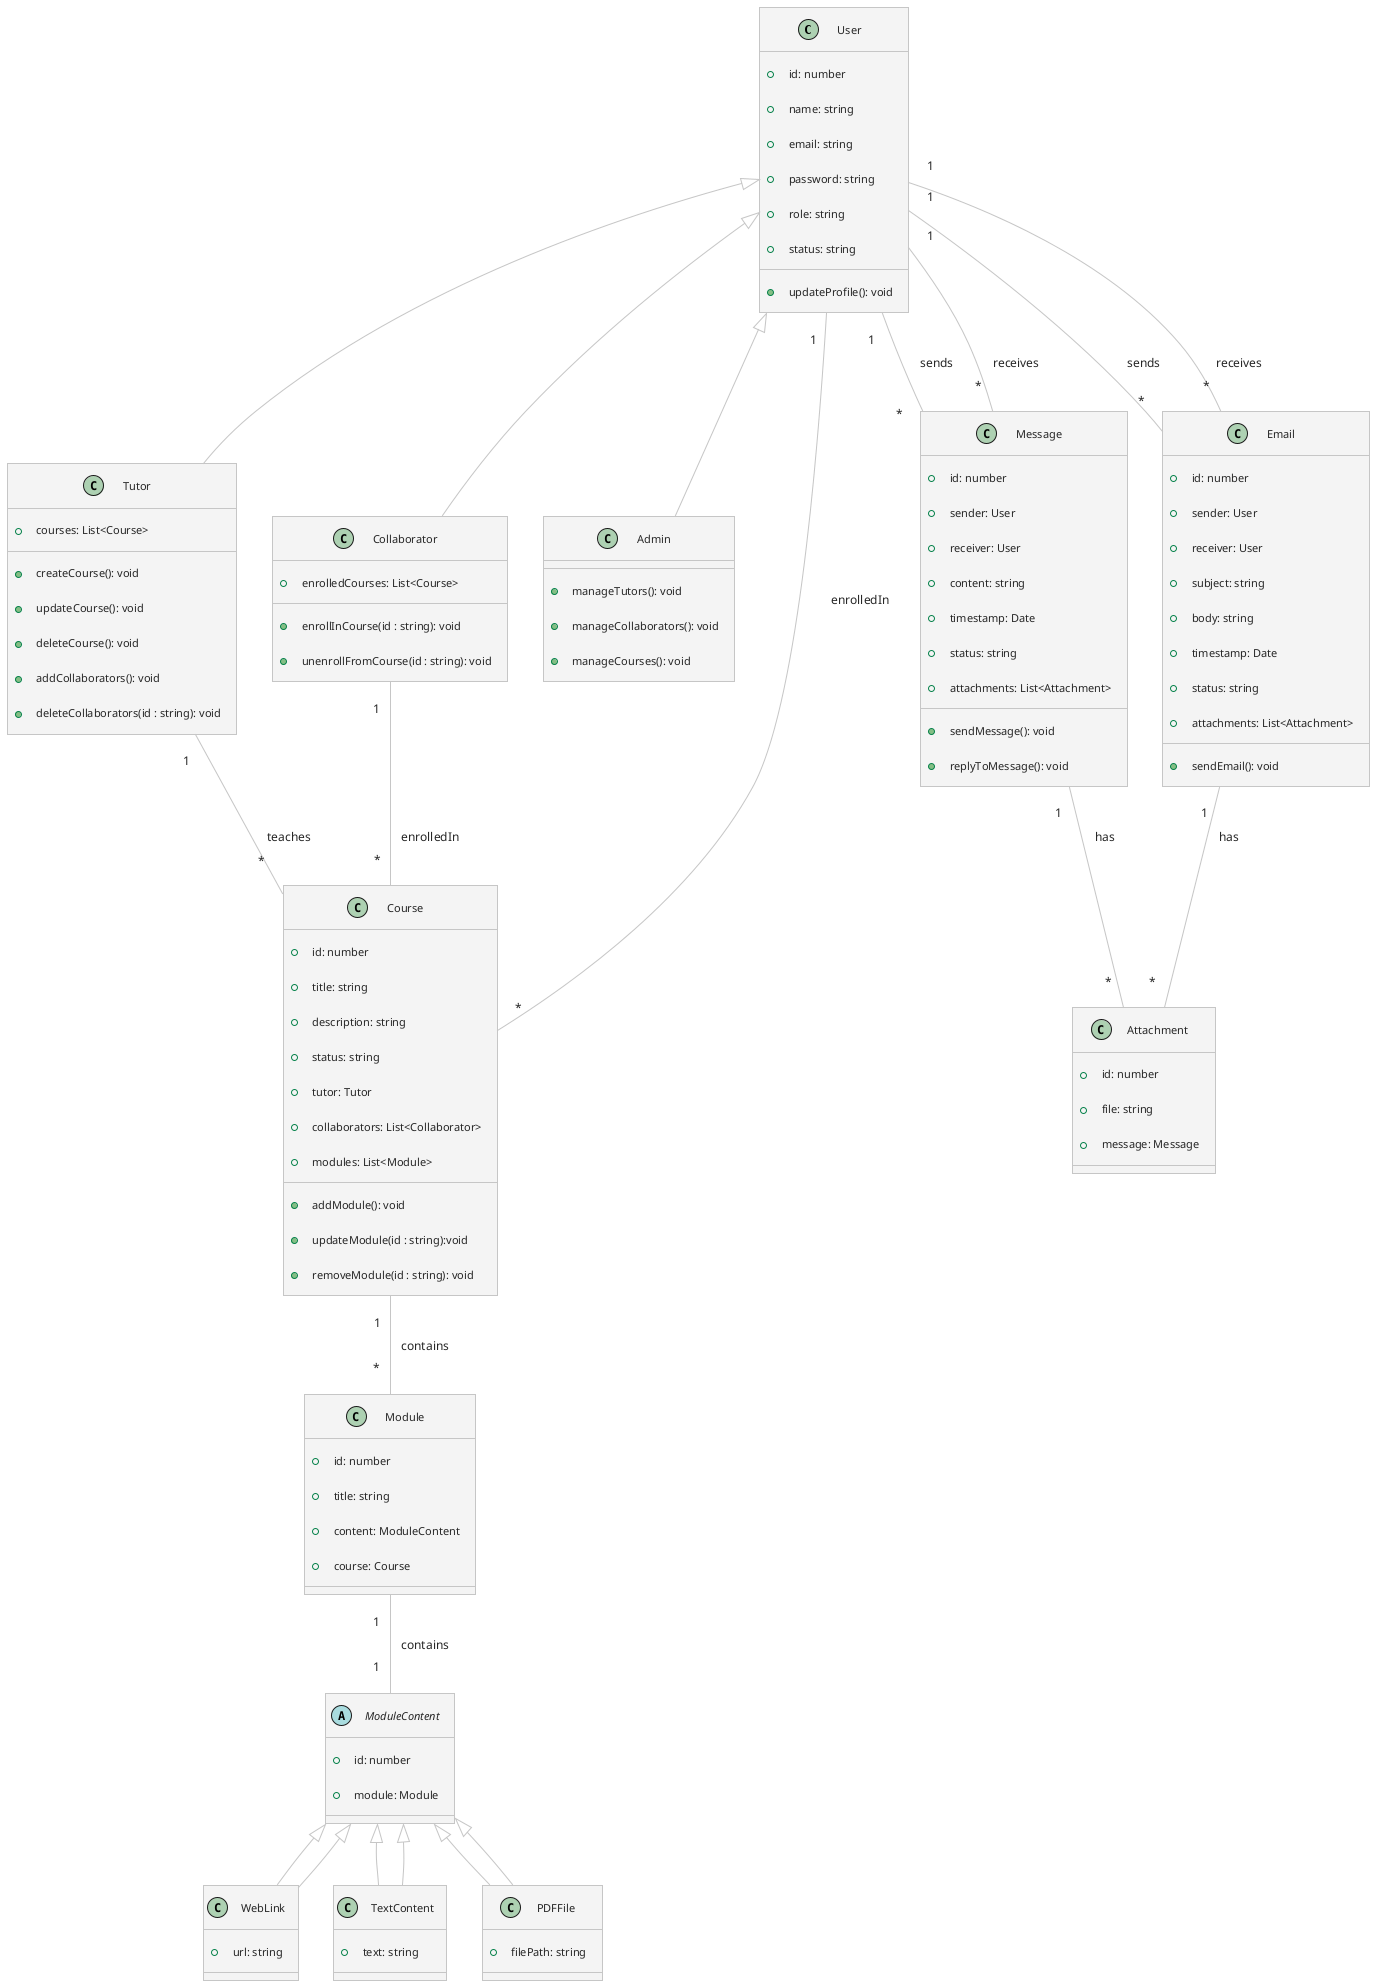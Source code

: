 @startuml "Class diagramm"
!theme carbon-gray

class User {
  +id: number
  +name: string
  +email: string
  +password: string
  +role: string
  +status: string
  +updateProfile(): void
}

class Tutor extends User {
  +courses: List<Course>
  +createCourse(): void
  +updateCourse(): void
  +deleteCourse(): void
  +addCollaborators(): void
  +deleteCollaborators(id : string): void
}

class Collaborator extends User {
  +enrolledCourses: List<Course>
  +enrollInCourse(id : string): void
  +unenrollFromCourse(id : string): void
}

class Admin extends User {
  +manageTutors(): void
  +manageCollaborators(): void
  +manageCourses(): void
}

class Course {
  +id: number
  +title: string
  +description: string
  +status: string
  +tutor: Tutor
  +collaborators: List<Collaborator>
  +modules: List<Module>
  +addModule(): void
  +updateModule(id : string):void
  +removeModule(id : string): void
}

class Module {
  +id: number
  +title: string
  +content: ModuleContent
  +course: Course
}

abstract class ModuleContent {
  +id: number
  +module: Module
}

class WebLink extends ModuleContent {
  +url: string
}

class TextContent extends ModuleContent {
  +text: string
}

class PDFFile extends ModuleContent {
  +filePath: string
}

class Message {
  +id: number
  +sender: User
  +receiver: User
  +content: string
  +timestamp: Date
  +status: string
  +attachments: List<Attachment>
  +sendMessage(): void
  +replyToMessage(): void
}

class Attachment {
  +id: number
  +file: string
  +message: Message
}

class Email {
  +id: number
  +sender: User
  +receiver: User
  +subject: string
  +body: string
  +timestamp: Date
  +status: string
  +attachments: List<Attachment>
  +sendEmail(): void
}

User "1" -- "*" Course : enrolledIn
Tutor "1" -- "*" Course : teaches
Collaborator "1" -- "*" Course : enrolledIn
User "1" -- "*" Message : sends
User "1" -- "*" Message : receives
User "1" -- "*" Email : sends
User "1" -- "*" Email : receives
Course "1" -- "*" Module : contains
Message "1" -- "*" Attachment : has
Email "1" -- "*" Attachment : has

Module "1" -- "1" ModuleContent : contains
ModuleContent <|-- WebLink
ModuleContent <|-- TextContent
ModuleContent <|-- PDFFile

@enduml
